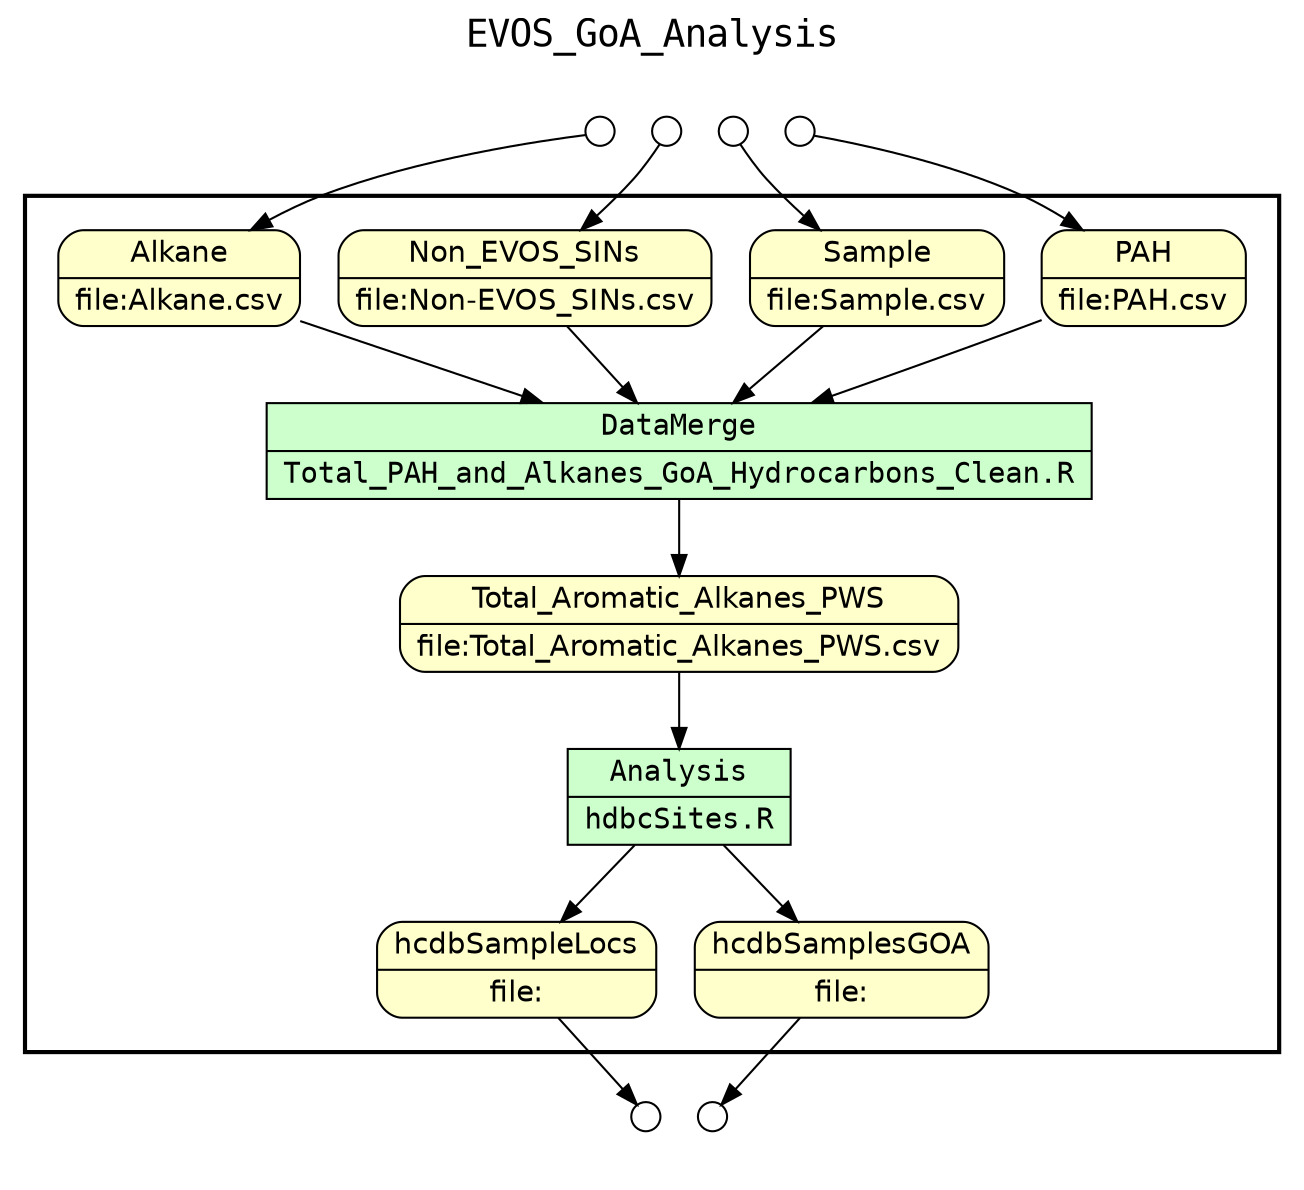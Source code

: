 digraph Workflow {
rankdir=TB
fontname=Courier; fontsize=18; labelloc=t
label=EVOS_GoA_Analysis
subgraph cluster_workflow_box_outer { label=""; color=black; penwidth=2
subgraph cluster_workflow_box_inner { label=""; color=white
node[shape=box style=filled fillcolor="#CCFFCC" peripheries=1 fontname=Courier]
DataMerge [shape=record rankdir=LR label="{<f0> DataMerge |<f1> Total_PAH_and_Alkanes_GoA_Hydrocarbons_Clean.R}"];
Analysis [shape=record rankdir=LR label="{<f0> Analysis |<f1> hdbcSites.R}"];
node[shape=box style="rounded,filled" fillcolor="#FFFFCC" peripheries=1 fontname=Helvetica]
PAH [shape=record rankdir=LR label="{<f0> PAH |<f1> file\:PAH.csv}"];
Sample [shape=record rankdir=LR label="{<f0> Sample |<f1> file\:Sample.csv}"];
Non_EVOS_SINs [shape=record rankdir=LR label="{<f0> Non_EVOS_SINs |<f1> file\:Non-EVOS_SINs.csv}"];
Alkane [shape=record rankdir=LR label="{<f0> Alkane |<f1> file\:Alkane.csv}"];
Total_Aromatic_Alkanes_PWS [shape=record rankdir=LR label="{<f0> Total_Aromatic_Alkanes_PWS |<f1> file\:Total_Aromatic_Alkanes_PWS.csv}"];
hcdbSampleLocs [shape=record rankdir=LR label="{<f0> hcdbSampleLocs |<f1> file\:}"];
hcdbSamplesGOA [shape=record rankdir=LR label="{<f0> hcdbSamplesGOA |<f1> file\:}"];
node[shape=box style="rounded,filled" fillcolor="#FCFCFC" peripheries=1 fontname=Helvetica]
DataMerge -> Total_Aromatic_Alkanes_PWS
PAH -> DataMerge
Sample -> DataMerge
Non_EVOS_SINs -> DataMerge
Alkane -> DataMerge
Analysis -> hcdbSampleLocs
Analysis -> hcdbSamplesGOA
Total_Aromatic_Alkanes_PWS -> Analysis
}}
subgraph cluster_input_ports_group_outer { label=""; color=white
subgraph cluster_input_ports_group_inner { label=""; color=white
node[shape=circle style="rounded,filled" fillcolor="#FFFFFF" peripheries=1 fontname=Helvetica width=0.2]
PAH_input_port [label=""]
Sample_input_port [label=""]
Non_EVOS_SINs_input_port [label=""]
Alkane_input_port [label=""]
}}
subgraph cluster_output_ports_group_outer { label=""; color=white
subgraph cluster_output_ports_group_inner { label=""; color=white
node[shape=circle style="rounded,filled" fillcolor="#FFFFFF" peripheries=1 fontname=Helvetica width=0.2]
hcdbSampleLocs_output_port [label=""]
hcdbSamplesGOA_output_port [label=""]
}}
PAH_input_port -> PAH
Sample_input_port -> Sample
Non_EVOS_SINs_input_port -> Non_EVOS_SINs
Alkane_input_port -> Alkane
hcdbSampleLocs -> hcdbSampleLocs_output_port
hcdbSamplesGOA -> hcdbSamplesGOA_output_port
}
